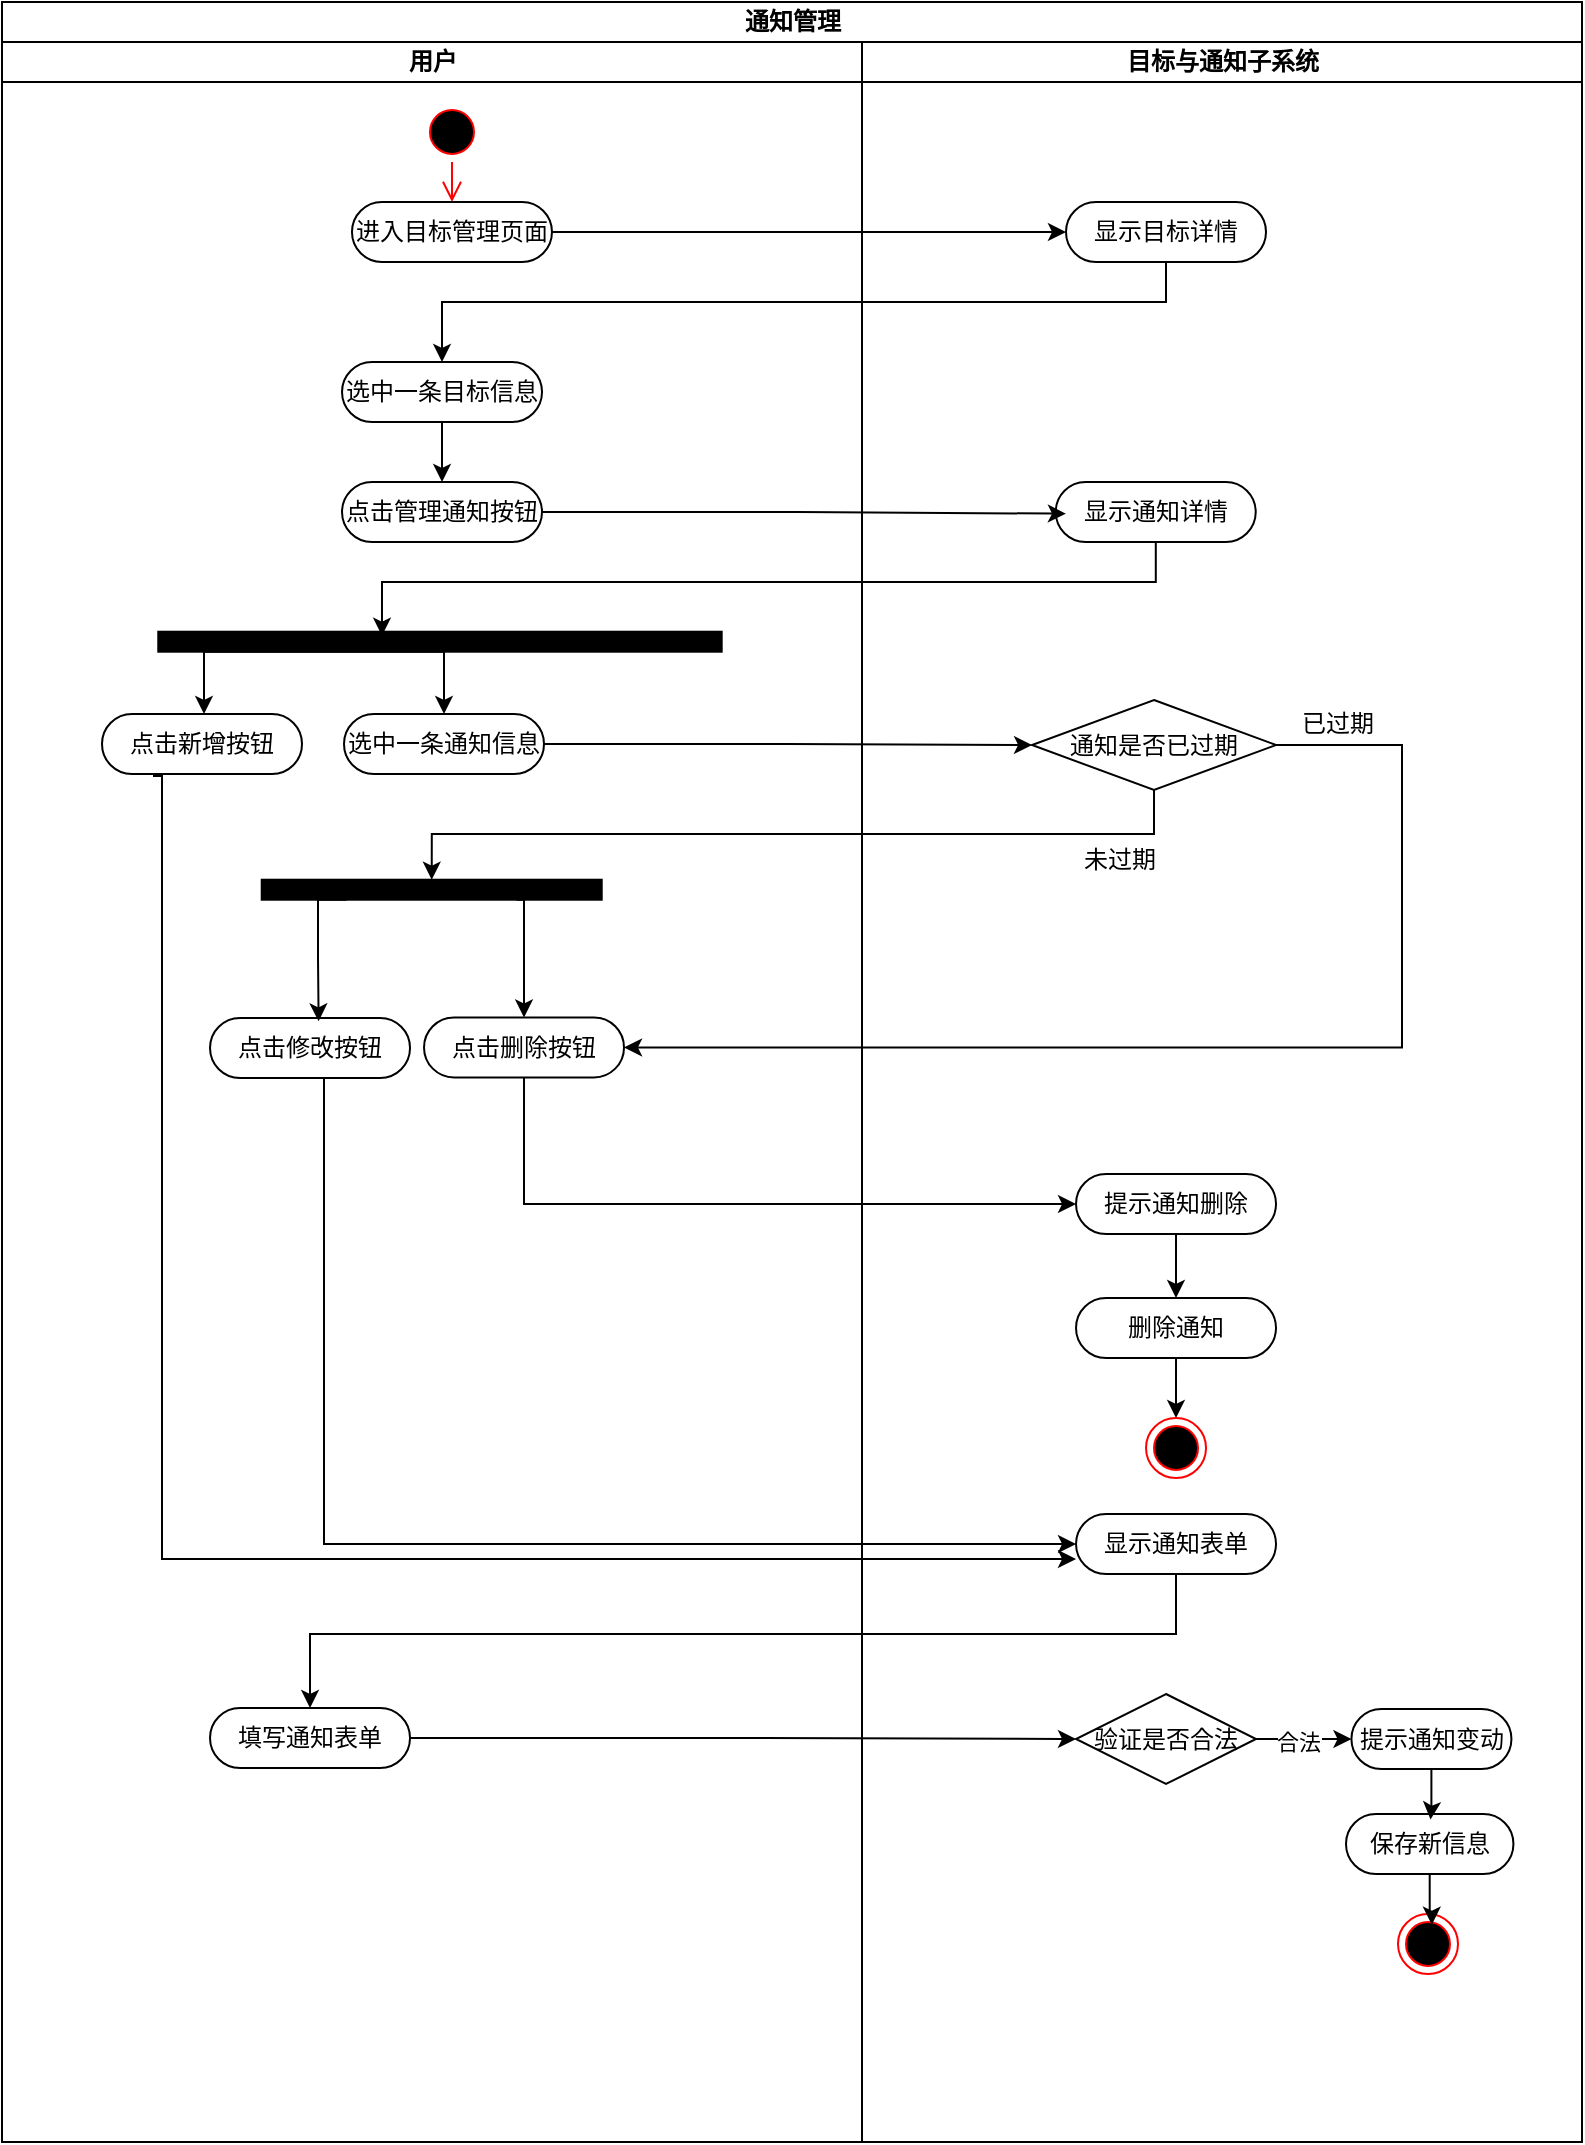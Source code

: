 <mxfile version="22.1.18" type="github">
  <diagram id="prtHgNgQTEPvFCAcTncT" name="Page-1">
    <mxGraphModel dx="1655" dy="847" grid="1" gridSize="10" guides="1" tooltips="1" connect="1" arrows="1" fold="1" page="1" pageScale="1" pageWidth="827" pageHeight="1169" math="0" shadow="0">
      <root>
        <mxCell id="0" />
        <mxCell id="1" parent="0" />
        <mxCell id="LesqCqWZ4XYTkDxak_rp-1" value="通知管理" style="swimlane;childLayout=stackLayout;resizeParent=1;resizeParentMax=0;startSize=20;html=1;" parent="1" vertex="1">
          <mxGeometry x="140.0" y="170" width="790" height="1070" as="geometry" />
        </mxCell>
        <mxCell id="LesqCqWZ4XYTkDxak_rp-59" style="edgeStyle=orthogonalEdgeStyle;rounded=0;orthogonalLoop=1;jettySize=auto;html=1;exitX=1;exitY=0.5;exitDx=0;exitDy=0;" parent="LesqCqWZ4XYTkDxak_rp-1" source="LesqCqWZ4XYTkDxak_rp-50" target="LesqCqWZ4XYTkDxak_rp-54" edge="1">
          <mxGeometry relative="1" as="geometry" />
        </mxCell>
        <mxCell id="LesqCqWZ4XYTkDxak_rp-2" value="用户" style="swimlane;startSize=20;html=1;" parent="LesqCqWZ4XYTkDxak_rp-1" vertex="1">
          <mxGeometry y="20" width="430" height="1050" as="geometry" />
        </mxCell>
        <mxCell id="LesqCqWZ4XYTkDxak_rp-48" value="" style="ellipse;html=1;shape=startState;fillColor=#000000;strokeColor=#ff0000;" parent="LesqCqWZ4XYTkDxak_rp-2" vertex="1">
          <mxGeometry x="209.99" y="30" width="30" height="30" as="geometry" />
        </mxCell>
        <mxCell id="LesqCqWZ4XYTkDxak_rp-49" value="" style="edgeStyle=orthogonalEdgeStyle;html=1;verticalAlign=bottom;endArrow=open;endSize=8;strokeColor=#ff0000;rounded=0;" parent="LesqCqWZ4XYTkDxak_rp-2" source="LesqCqWZ4XYTkDxak_rp-48" edge="1">
          <mxGeometry relative="1" as="geometry">
            <mxPoint x="224.99" y="80" as="targetPoint" />
          </mxGeometry>
        </mxCell>
        <mxCell id="LesqCqWZ4XYTkDxak_rp-50" value="进入目标管理页面" style="rounded=1;whiteSpace=wrap;html=1;shadow=0;comic=0;labelBackgroundColor=none;strokeWidth=1;fontFamily=Verdana;fontSize=12;align=center;arcSize=50;" parent="LesqCqWZ4XYTkDxak_rp-2" vertex="1">
          <mxGeometry x="174.99" y="80" width="100" height="30" as="geometry" />
        </mxCell>
        <mxCell id="CXmG8pdQqFu0vswtJlVG-4" style="edgeStyle=orthogonalEdgeStyle;rounded=0;orthogonalLoop=1;jettySize=auto;html=1;exitX=0.5;exitY=1;exitDx=0;exitDy=0;entryX=0.5;entryY=0;entryDx=0;entryDy=0;" edge="1" parent="LesqCqWZ4XYTkDxak_rp-2" source="LesqCqWZ4XYTkDxak_rp-80" target="LesqCqWZ4XYTkDxak_rp-122">
          <mxGeometry relative="1" as="geometry" />
        </mxCell>
        <mxCell id="LesqCqWZ4XYTkDxak_rp-80" value="选中一条目标信息" style="rounded=1;whiteSpace=wrap;html=1;shadow=0;comic=0;labelBackgroundColor=none;strokeWidth=1;fontFamily=Verdana;fontSize=12;align=center;arcSize=50;" parent="LesqCqWZ4XYTkDxak_rp-2" vertex="1">
          <mxGeometry x="170.01" y="160.0" width="100" height="30" as="geometry" />
        </mxCell>
        <mxCell id="LesqCqWZ4XYTkDxak_rp-122" value="点击管理通知按钮" style="rounded=1;whiteSpace=wrap;html=1;shadow=0;comic=0;labelBackgroundColor=none;strokeWidth=1;fontFamily=Verdana;fontSize=12;align=center;arcSize=50;" parent="LesqCqWZ4XYTkDxak_rp-2" vertex="1">
          <mxGeometry x="170.01" y="220.0" width="100" height="30" as="geometry" />
        </mxCell>
        <mxCell id="LesqCqWZ4XYTkDxak_rp-3" value="目标与通知子系统" style="swimlane;startSize=20;html=1;" parent="LesqCqWZ4XYTkDxak_rp-1" vertex="1">
          <mxGeometry x="430" y="20" width="360" height="1050" as="geometry" />
        </mxCell>
        <mxCell id="LesqCqWZ4XYTkDxak_rp-54" value="显示目标详情" style="rounded=1;whiteSpace=wrap;html=1;shadow=0;comic=0;labelBackgroundColor=none;strokeWidth=1;fontFamily=Verdana;fontSize=12;align=center;arcSize=50;" parent="LesqCqWZ4XYTkDxak_rp-3" vertex="1">
          <mxGeometry x="102.0" y="80" width="100" height="30" as="geometry" />
        </mxCell>
        <mxCell id="CXmG8pdQqFu0vswtJlVG-5" value="显示通知详情" style="rounded=1;whiteSpace=wrap;html=1;shadow=0;comic=0;labelBackgroundColor=none;strokeWidth=1;fontFamily=Verdana;fontSize=12;align=center;arcSize=50;" vertex="1" parent="LesqCqWZ4XYTkDxak_rp-3">
          <mxGeometry x="96.86" y="220" width="100" height="30" as="geometry" />
        </mxCell>
        <mxCell id="CXmG8pdQqFu0vswtJlVG-2" style="edgeStyle=orthogonalEdgeStyle;rounded=0;orthogonalLoop=1;jettySize=auto;html=1;entryX=0.5;entryY=0;entryDx=0;entryDy=0;" edge="1" parent="LesqCqWZ4XYTkDxak_rp-1" source="LesqCqWZ4XYTkDxak_rp-54" target="LesqCqWZ4XYTkDxak_rp-80">
          <mxGeometry relative="1" as="geometry">
            <Array as="points">
              <mxPoint x="582" y="150" />
              <mxPoint x="220" y="150" />
            </Array>
          </mxGeometry>
        </mxCell>
        <mxCell id="CXmG8pdQqFu0vswtJlVG-6" style="edgeStyle=orthogonalEdgeStyle;rounded=0;orthogonalLoop=1;jettySize=auto;html=1;entryX=0.051;entryY=0.528;entryDx=0;entryDy=0;entryPerimeter=0;" edge="1" parent="LesqCqWZ4XYTkDxak_rp-1" source="LesqCqWZ4XYTkDxak_rp-122" target="CXmG8pdQqFu0vswtJlVG-5">
          <mxGeometry relative="1" as="geometry" />
        </mxCell>
        <mxCell id="CXmG8pdQqFu0vswtJlVG-50" style="edgeStyle=orthogonalEdgeStyle;rounded=0;orthogonalLoop=1;jettySize=auto;html=1;entryX=0.5;entryY=1;entryDx=0;entryDy=0;" edge="1" parent="1" source="CXmG8pdQqFu0vswtJlVG-5">
          <mxGeometry relative="1" as="geometry">
            <mxPoint x="329.99" y="486.855" as="targetPoint" />
            <Array as="points">
              <mxPoint x="717" y="460" />
              <mxPoint x="330" y="460" />
            </Array>
          </mxGeometry>
        </mxCell>
        <mxCell id="CXmG8pdQqFu0vswtJlVG-51" style="edgeStyle=orthogonalEdgeStyle;rounded=0;orthogonalLoop=1;jettySize=auto;html=1;exitX=0.75;exitY=0;exitDx=0;exitDy=0;entryX=0.5;entryY=0;entryDx=0;entryDy=0;" edge="1" parent="1" source="CXmG8pdQqFu0vswtJlVG-53" target="CXmG8pdQqFu0vswtJlVG-54">
          <mxGeometry relative="1" as="geometry">
            <Array as="points">
              <mxPoint x="361.0" y="495" />
            </Array>
          </mxGeometry>
        </mxCell>
        <mxCell id="CXmG8pdQqFu0vswtJlVG-52" style="edgeStyle=orthogonalEdgeStyle;rounded=0;orthogonalLoop=1;jettySize=auto;html=1;exitX=0.75;exitY=0;exitDx=0;exitDy=0;entryX=0.5;entryY=0;entryDx=0;entryDy=0;" edge="1" parent="1" source="CXmG8pdQqFu0vswtJlVG-53">
          <mxGeometry relative="1" as="geometry">
            <Array as="points">
              <mxPoint x="241.0" y="495" />
            </Array>
            <mxPoint x="241" y="526" as="targetPoint" />
          </mxGeometry>
        </mxCell>
        <mxCell id="CXmG8pdQqFu0vswtJlVG-53" value="" style="whiteSpace=wrap;html=1;rounded=0;shadow=0;comic=0;labelBackgroundColor=none;strokeWidth=1;fillColor=#000000;fontFamily=Verdana;fontSize=12;align=center;rotation=90;direction=south;" vertex="1" parent="1">
          <mxGeometry x="353.99" y="349" width="10" height="281.71" as="geometry" />
        </mxCell>
        <mxCell id="CXmG8pdQqFu0vswtJlVG-54" value="选中一条通知信息" style="rounded=1;whiteSpace=wrap;html=1;shadow=0;comic=0;labelBackgroundColor=none;strokeWidth=1;fontFamily=Verdana;fontSize=12;align=center;arcSize=50;" vertex="1" parent="1">
          <mxGeometry x="311.0" y="526" width="100" height="30" as="geometry" />
        </mxCell>
        <mxCell id="CXmG8pdQqFu0vswtJlVG-55" style="edgeStyle=orthogonalEdgeStyle;rounded=0;orthogonalLoop=1;jettySize=auto;html=1;exitX=0.25;exitY=0;exitDx=0;exitDy=0;entryX=0.5;entryY=0;entryDx=0;entryDy=0;" edge="1" parent="1" source="CXmG8pdQqFu0vswtJlVG-56" target="CXmG8pdQqFu0vswtJlVG-57">
          <mxGeometry relative="1" as="geometry">
            <Array as="points">
              <mxPoint x="401.0" y="619" />
            </Array>
          </mxGeometry>
        </mxCell>
        <mxCell id="CXmG8pdQqFu0vswtJlVG-56" value="" style="whiteSpace=wrap;html=1;rounded=0;shadow=0;comic=0;labelBackgroundColor=none;strokeWidth=1;fillColor=#000000;fontFamily=Verdana;fontSize=12;align=center;rotation=90;direction=south;" vertex="1" parent="1">
          <mxGeometry x="349.86" y="528.86" width="10" height="170" as="geometry" />
        </mxCell>
        <mxCell id="CXmG8pdQqFu0vswtJlVG-57" value="点击删除按钮" style="rounded=1;whiteSpace=wrap;html=1;shadow=0;comic=0;labelBackgroundColor=none;strokeWidth=1;fontFamily=Verdana;fontSize=12;align=center;arcSize=50;" vertex="1" parent="1">
          <mxGeometry x="351.01" y="677.71" width="100" height="30" as="geometry" />
        </mxCell>
        <mxCell id="CXmG8pdQqFu0vswtJlVG-58" value="点击修改按钮" style="rounded=1;whiteSpace=wrap;html=1;shadow=0;comic=0;labelBackgroundColor=none;strokeWidth=1;fontFamily=Verdana;fontSize=12;align=center;arcSize=50;" vertex="1" parent="1">
          <mxGeometry x="244.01" y="678" width="100" height="30" as="geometry" />
        </mxCell>
        <mxCell id="CXmG8pdQqFu0vswtJlVG-59" value="填写通知表单" style="rounded=1;whiteSpace=wrap;html=1;shadow=0;comic=0;labelBackgroundColor=none;strokeWidth=1;fontFamily=Verdana;fontSize=12;align=center;arcSize=50;" vertex="1" parent="1">
          <mxGeometry x="244.01" y="1023" width="100" height="30" as="geometry" />
        </mxCell>
        <mxCell id="CXmG8pdQqFu0vswtJlVG-60" value="点击新增按钮" style="rounded=1;whiteSpace=wrap;html=1;shadow=0;comic=0;labelBackgroundColor=none;strokeWidth=1;fontFamily=Verdana;fontSize=12;align=center;arcSize=50;" vertex="1" parent="1">
          <mxGeometry x="190.0" y="526" width="100" height="30" as="geometry" />
        </mxCell>
        <mxCell id="CXmG8pdQqFu0vswtJlVG-61" style="edgeStyle=orthogonalEdgeStyle;rounded=0;orthogonalLoop=1;jettySize=auto;html=1;exitX=0.75;exitY=0;exitDx=0;exitDy=0;entryX=0.543;entryY=0.056;entryDx=0;entryDy=0;entryPerimeter=0;" edge="1" parent="1" source="CXmG8pdQqFu0vswtJlVG-56" target="CXmG8pdQqFu0vswtJlVG-58">
          <mxGeometry relative="1" as="geometry">
            <Array as="points">
              <mxPoint x="298.0" y="619" />
              <mxPoint x="298.0" y="648" />
              <mxPoint x="298.0" y="648" />
            </Array>
          </mxGeometry>
        </mxCell>
        <mxCell id="CXmG8pdQqFu0vswtJlVG-62" style="edgeStyle=orthogonalEdgeStyle;rounded=0;orthogonalLoop=1;jettySize=auto;html=1;exitX=0.5;exitY=1;exitDx=0;exitDy=0;" edge="1" parent="1" source="CXmG8pdQqFu0vswtJlVG-63" target="CXmG8pdQqFu0vswtJlVG-65">
          <mxGeometry relative="1" as="geometry" />
        </mxCell>
        <mxCell id="CXmG8pdQqFu0vswtJlVG-63" value="提示通知删除" style="rounded=1;whiteSpace=wrap;html=1;shadow=0;comic=0;labelBackgroundColor=none;strokeWidth=1;fontFamily=Verdana;fontSize=12;align=center;arcSize=50;" vertex="1" parent="1">
          <mxGeometry x="677.01" y="756" width="100" height="30" as="geometry" />
        </mxCell>
        <mxCell id="CXmG8pdQqFu0vswtJlVG-64" style="edgeStyle=orthogonalEdgeStyle;rounded=0;orthogonalLoop=1;jettySize=auto;html=1;exitX=0.5;exitY=1;exitDx=0;exitDy=0;" edge="1" parent="1" source="CXmG8pdQqFu0vswtJlVG-65" target="CXmG8pdQqFu0vswtJlVG-66">
          <mxGeometry relative="1" as="geometry" />
        </mxCell>
        <mxCell id="CXmG8pdQqFu0vswtJlVG-65" value="删除通知" style="rounded=1;whiteSpace=wrap;html=1;shadow=0;comic=0;labelBackgroundColor=none;strokeWidth=1;fontFamily=Verdana;fontSize=12;align=center;arcSize=50;" vertex="1" parent="1">
          <mxGeometry x="677.01" y="818" width="100" height="30" as="geometry" />
        </mxCell>
        <mxCell id="CXmG8pdQqFu0vswtJlVG-66" value="" style="ellipse;html=1;shape=endState;fillColor=#000000;strokeColor=#ff0000;" vertex="1" parent="1">
          <mxGeometry x="712.01" y="878" width="30" height="30" as="geometry" />
        </mxCell>
        <mxCell id="CXmG8pdQqFu0vswtJlVG-67" value="显示通知表单" style="rounded=1;whiteSpace=wrap;html=1;shadow=0;comic=0;labelBackgroundColor=none;strokeWidth=1;fontFamily=Verdana;fontSize=12;align=center;arcSize=50;" vertex="1" parent="1">
          <mxGeometry x="677.01" y="926" width="100" height="30" as="geometry" />
        </mxCell>
        <mxCell id="CXmG8pdQqFu0vswtJlVG-68" value="验证是否合法" style="rhombus;whiteSpace=wrap;html=1;" vertex="1" parent="1">
          <mxGeometry x="677.01" y="1016" width="90" height="45" as="geometry" />
        </mxCell>
        <mxCell id="CXmG8pdQqFu0vswtJlVG-69" value="提示通知变动" style="rounded=1;whiteSpace=wrap;html=1;shadow=0;comic=0;labelBackgroundColor=none;strokeWidth=1;fontFamily=Verdana;fontSize=12;align=center;arcSize=50;" vertex="1" parent="1">
          <mxGeometry x="814.72" y="1023.5" width="80" height="30" as="geometry" />
        </mxCell>
        <mxCell id="CXmG8pdQqFu0vswtJlVG-70" style="edgeStyle=orthogonalEdgeStyle;rounded=0;orthogonalLoop=1;jettySize=auto;html=1;entryX=0;entryY=0.5;entryDx=0;entryDy=0;exitX=1;exitY=0.5;exitDx=0;exitDy=0;" edge="1" parent="1" source="CXmG8pdQqFu0vswtJlVG-68" target="CXmG8pdQqFu0vswtJlVG-69">
          <mxGeometry relative="1" as="geometry">
            <mxPoint x="981.72" y="1037.849" as="targetPoint" />
            <mxPoint x="934.72" y="1038.5" as="sourcePoint" />
          </mxGeometry>
        </mxCell>
        <mxCell id="CXmG8pdQqFu0vswtJlVG-71" value="合法" style="edgeLabel;html=1;align=center;verticalAlign=middle;resizable=0;points=[];" vertex="1" connectable="0" parent="CXmG8pdQqFu0vswtJlVG-70">
          <mxGeometry x="-0.15" y="-1" relative="1" as="geometry">
            <mxPoint as="offset" />
          </mxGeometry>
        </mxCell>
        <mxCell id="CXmG8pdQqFu0vswtJlVG-72" value="保存新信息" style="rounded=1;whiteSpace=wrap;html=1;shadow=0;comic=0;labelBackgroundColor=none;strokeWidth=1;fontFamily=Verdana;fontSize=12;align=center;arcSize=50;" vertex="1" parent="1">
          <mxGeometry x="812.0" y="1076" width="83.72" height="30" as="geometry" />
        </mxCell>
        <mxCell id="CXmG8pdQqFu0vswtJlVG-73" style="edgeStyle=orthogonalEdgeStyle;rounded=0;orthogonalLoop=1;jettySize=auto;html=1;entryX=0.505;entryY=0.093;entryDx=0;entryDy=0;entryPerimeter=0;" edge="1" parent="1" source="CXmG8pdQqFu0vswtJlVG-69" target="CXmG8pdQqFu0vswtJlVG-72">
          <mxGeometry relative="1" as="geometry" />
        </mxCell>
        <mxCell id="CXmG8pdQqFu0vswtJlVG-74" value="" style="ellipse;html=1;shape=endState;fillColor=#000000;strokeColor=#ff0000;" vertex="1" parent="1">
          <mxGeometry x="838" y="1126" width="30" height="30" as="geometry" />
        </mxCell>
        <mxCell id="CXmG8pdQqFu0vswtJlVG-75" style="edgeStyle=orthogonalEdgeStyle;rounded=0;orthogonalLoop=1;jettySize=auto;html=1;entryX=0.564;entryY=0.179;entryDx=0;entryDy=0;entryPerimeter=0;" edge="1" parent="1" source="CXmG8pdQqFu0vswtJlVG-72" target="CXmG8pdQqFu0vswtJlVG-74">
          <mxGeometry relative="1" as="geometry" />
        </mxCell>
        <mxCell id="CXmG8pdQqFu0vswtJlVG-76" value="通知是否已过期" style="rhombus;whiteSpace=wrap;html=1;" vertex="1" parent="1">
          <mxGeometry x="655.01" y="519" width="122" height="45" as="geometry" />
        </mxCell>
        <mxCell id="CXmG8pdQqFu0vswtJlVG-77" value="已过期" style="text;html=1;strokeColor=none;fillColor=none;align=center;verticalAlign=middle;whiteSpace=wrap;rounded=0;" vertex="1" parent="1">
          <mxGeometry x="778" y="516" width="60" height="30" as="geometry" />
        </mxCell>
        <mxCell id="CXmG8pdQqFu0vswtJlVG-78" value="未过期" style="text;html=1;strokeColor=none;fillColor=none;align=center;verticalAlign=middle;whiteSpace=wrap;rounded=0;" vertex="1" parent="1">
          <mxGeometry x="669" y="584" width="60" height="30" as="geometry" />
        </mxCell>
        <mxCell id="CXmG8pdQqFu0vswtJlVG-79" style="edgeStyle=orthogonalEdgeStyle;rounded=0;orthogonalLoop=1;jettySize=auto;html=1;exitX=0.5;exitY=1;exitDx=0;exitDy=0;entryX=0;entryY=0.5;entryDx=0;entryDy=0;" edge="1" parent="1" source="CXmG8pdQqFu0vswtJlVG-57" target="CXmG8pdQqFu0vswtJlVG-63">
          <mxGeometry relative="1" as="geometry" />
        </mxCell>
        <mxCell id="CXmG8pdQqFu0vswtJlVG-80" style="edgeStyle=orthogonalEdgeStyle;rounded=0;orthogonalLoop=1;jettySize=auto;html=1;entryX=0.5;entryY=0;entryDx=0;entryDy=0;" edge="1" parent="1" source="CXmG8pdQqFu0vswtJlVG-67" target="CXmG8pdQqFu0vswtJlVG-59">
          <mxGeometry relative="1" as="geometry">
            <Array as="points">
              <mxPoint x="727.0" y="986" />
              <mxPoint x="294.0" y="986" />
            </Array>
          </mxGeometry>
        </mxCell>
        <mxCell id="CXmG8pdQqFu0vswtJlVG-81" style="edgeStyle=orthogonalEdgeStyle;rounded=0;orthogonalLoop=1;jettySize=auto;html=1;entryX=0;entryY=0.5;entryDx=0;entryDy=0;" edge="1" parent="1" source="CXmG8pdQqFu0vswtJlVG-59" target="CXmG8pdQqFu0vswtJlVG-68">
          <mxGeometry relative="1" as="geometry" />
        </mxCell>
        <mxCell id="CXmG8pdQqFu0vswtJlVG-82" style="edgeStyle=orthogonalEdgeStyle;rounded=0;orthogonalLoop=1;jettySize=auto;html=1;entryX=0;entryY=0.5;entryDx=0;entryDy=0;" edge="1" parent="1" source="CXmG8pdQqFu0vswtJlVG-58" target="CXmG8pdQqFu0vswtJlVG-67">
          <mxGeometry relative="1" as="geometry">
            <Array as="points">
              <mxPoint x="301.0" y="941" />
            </Array>
          </mxGeometry>
        </mxCell>
        <mxCell id="CXmG8pdQqFu0vswtJlVG-83" style="edgeStyle=orthogonalEdgeStyle;rounded=0;orthogonalLoop=1;jettySize=auto;html=1;exitX=0.25;exitY=1;exitDx=0;exitDy=0;entryX=0;entryY=0.75;entryDx=0;entryDy=0;" edge="1" parent="1" target="CXmG8pdQqFu0vswtJlVG-67">
          <mxGeometry relative="1" as="geometry">
            <mxPoint x="216" y="556" as="sourcePoint" />
            <Array as="points">
              <mxPoint x="216.0" y="557" />
              <mxPoint x="220.0" y="557" />
              <mxPoint x="220.0" y="949" />
            </Array>
          </mxGeometry>
        </mxCell>
        <mxCell id="CXmG8pdQqFu0vswtJlVG-84" style="edgeStyle=orthogonalEdgeStyle;rounded=0;orthogonalLoop=1;jettySize=auto;html=1;" edge="1" parent="1" source="CXmG8pdQqFu0vswtJlVG-54" target="CXmG8pdQqFu0vswtJlVG-76">
          <mxGeometry relative="1" as="geometry" />
        </mxCell>
        <mxCell id="CXmG8pdQqFu0vswtJlVG-85" style="edgeStyle=orthogonalEdgeStyle;rounded=0;orthogonalLoop=1;jettySize=auto;html=1;exitX=0.5;exitY=1;exitDx=0;exitDy=0;entryX=0.5;entryY=1;entryDx=0;entryDy=0;" edge="1" parent="1" source="CXmG8pdQqFu0vswtJlVG-76" target="CXmG8pdQqFu0vswtJlVG-56">
          <mxGeometry relative="1" as="geometry">
            <Array as="points">
              <mxPoint x="716.0" y="586" />
              <mxPoint x="355.0" y="586" />
            </Array>
          </mxGeometry>
        </mxCell>
        <mxCell id="CXmG8pdQqFu0vswtJlVG-86" style="edgeStyle=orthogonalEdgeStyle;rounded=0;orthogonalLoop=1;jettySize=auto;html=1;entryX=1;entryY=0.5;entryDx=0;entryDy=0;" edge="1" parent="1" source="CXmG8pdQqFu0vswtJlVG-76" target="CXmG8pdQqFu0vswtJlVG-57">
          <mxGeometry relative="1" as="geometry">
            <Array as="points">
              <mxPoint x="840.0" y="542" />
              <mxPoint x="840.0" y="693" />
            </Array>
          </mxGeometry>
        </mxCell>
      </root>
    </mxGraphModel>
  </diagram>
</mxfile>
